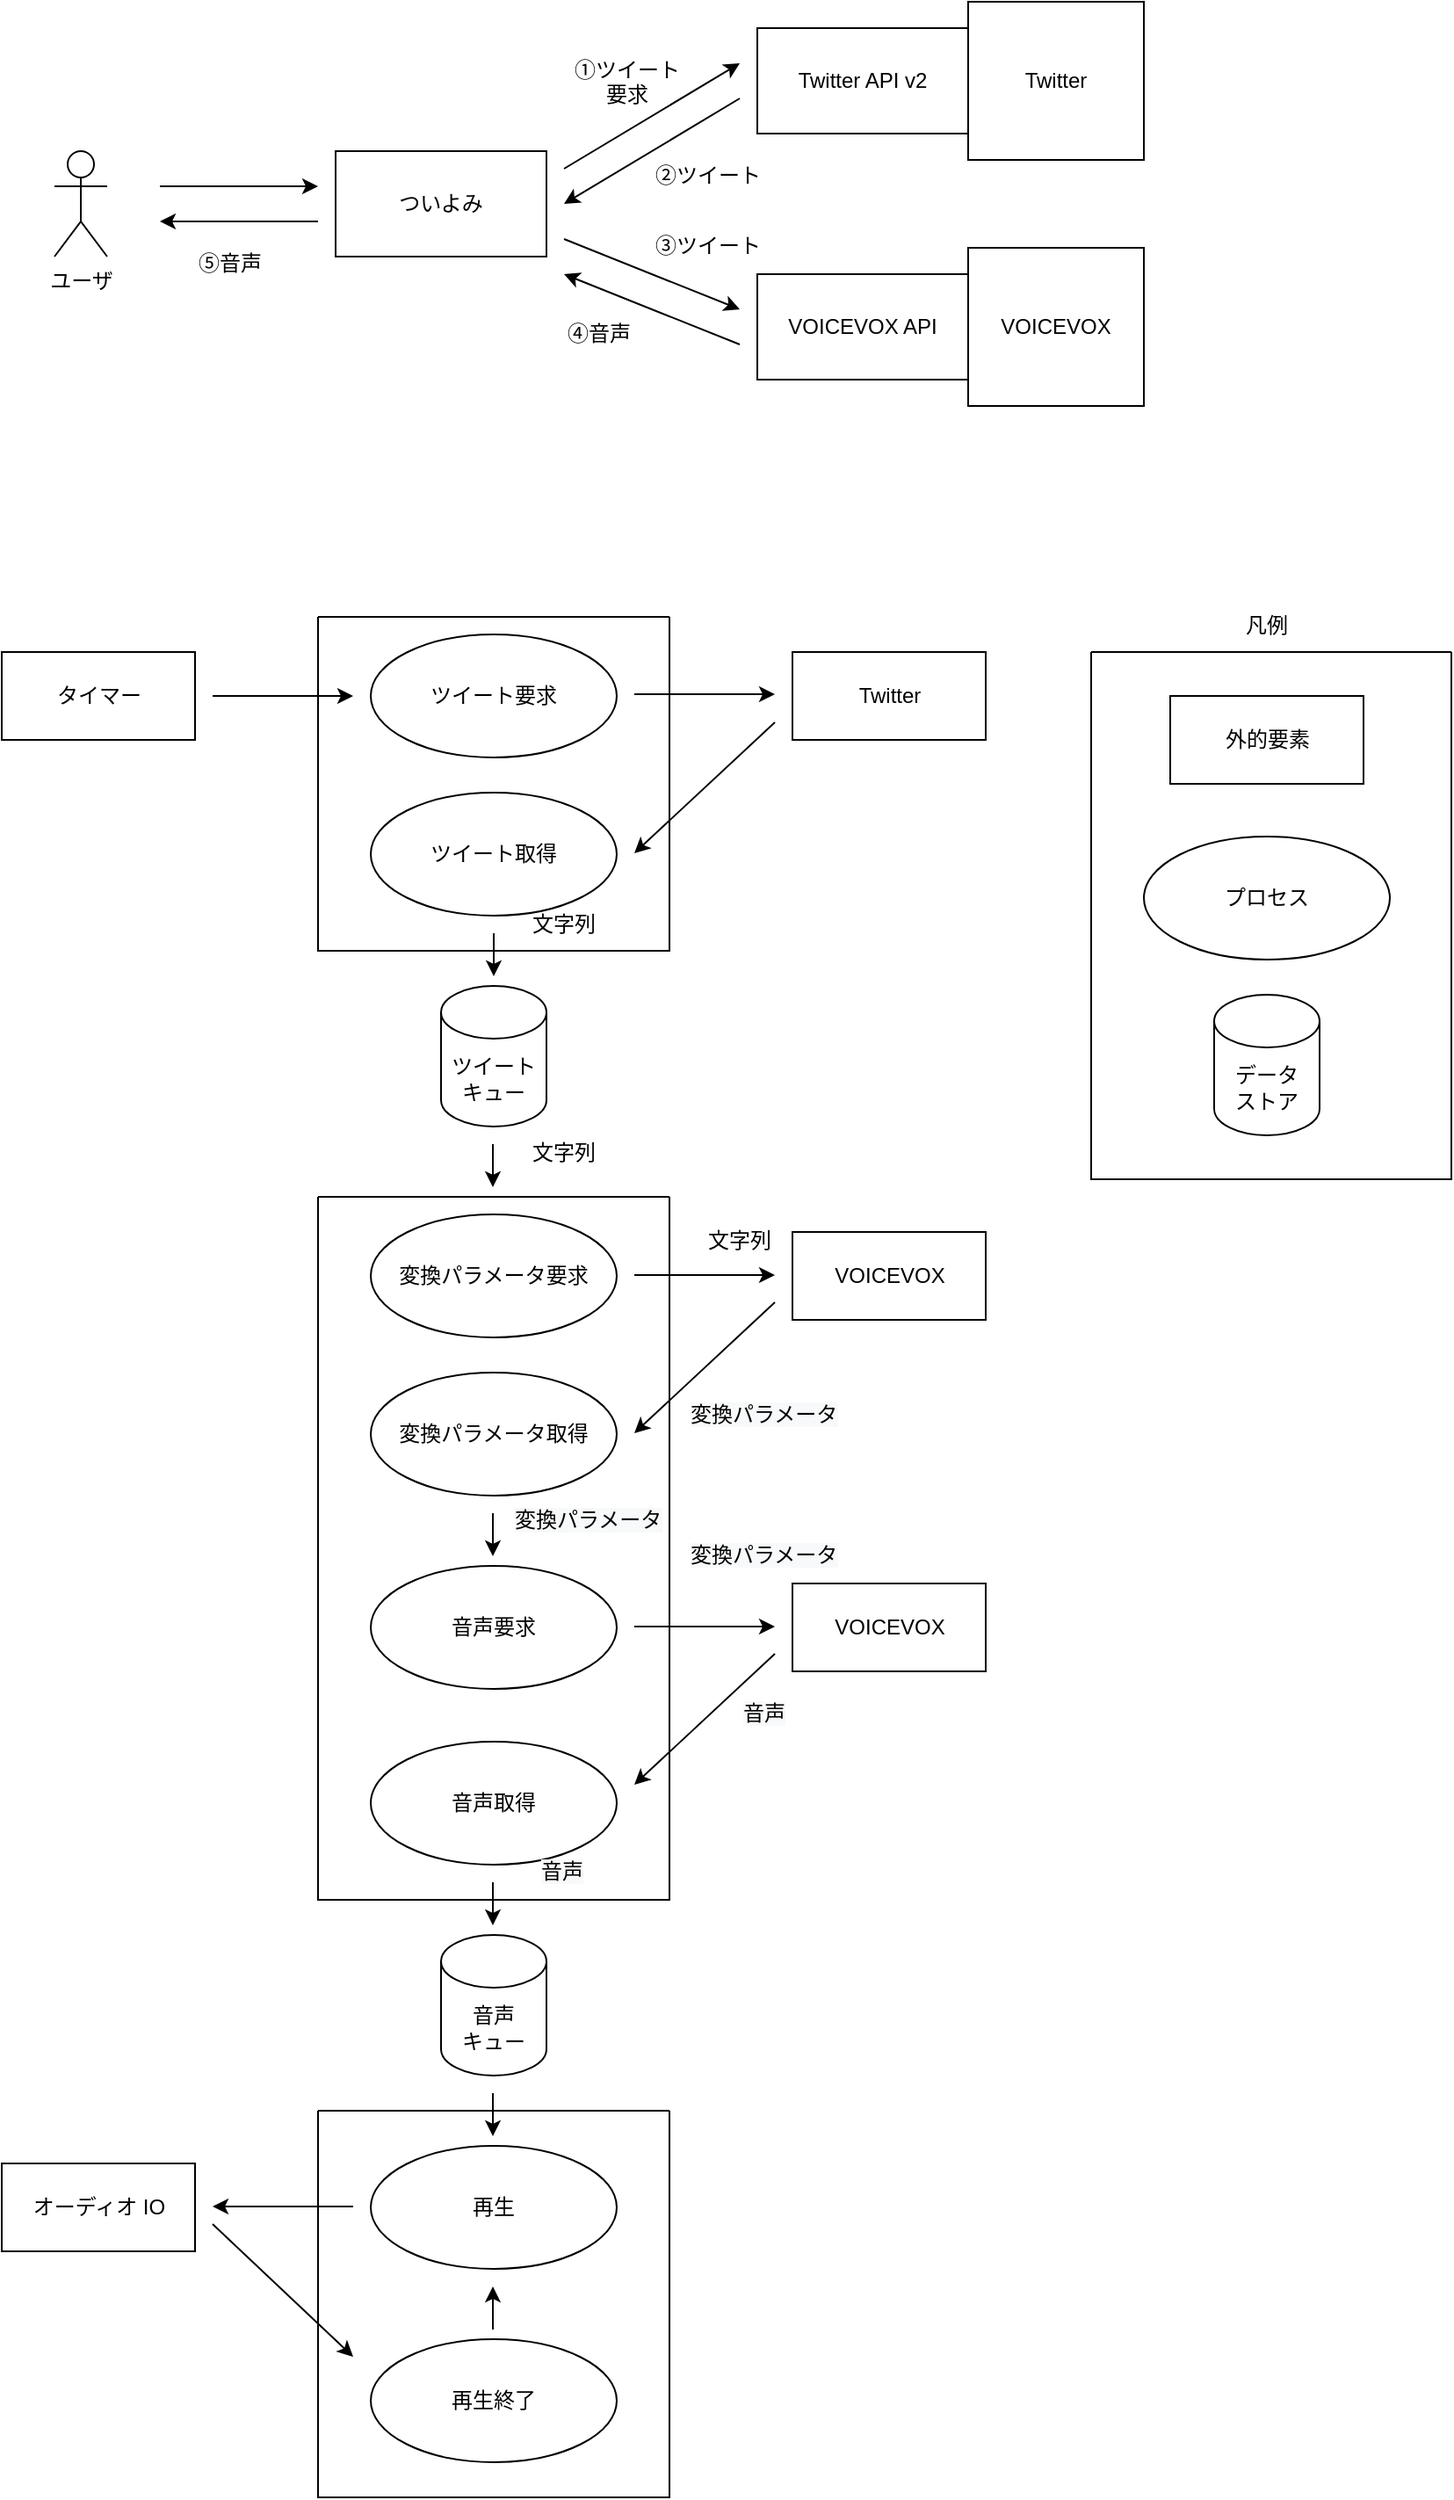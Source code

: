<mxfile version="18.0.4" type="device"><diagram name="Page-1" id="55a83fd1-7818-8e21-69c5-c3457e3827bb"><mxGraphModel dx="2574" dy="1524" grid="1" gridSize="10" guides="1" tooltips="1" connect="1" arrows="1" fold="1" page="1" pageScale="1" pageWidth="1100" pageHeight="850" background="none" math="0" shadow="0"><root><mxCell id="0"/><mxCell id="1" parent="0"/><mxCell id="fkWOzw_8tpfbvNs06lx3-1" value="ユーザ" style="shape=umlActor;verticalLabelPosition=bottom;verticalAlign=top;html=1;outlineConnect=0;" vertex="1" parent="1"><mxGeometry x="160" y="160" width="30" height="60" as="geometry"/></mxCell><mxCell id="fkWOzw_8tpfbvNs06lx3-2" value="ついよみ" style="rounded=0;whiteSpace=wrap;html=1;" vertex="1" parent="1"><mxGeometry x="320" y="160" width="120" height="60" as="geometry"/></mxCell><mxCell id="fkWOzw_8tpfbvNs06lx3-3" value="Twitter API v2" style="rounded=0;whiteSpace=wrap;html=1;" vertex="1" parent="1"><mxGeometry x="560" y="90" width="120" height="60" as="geometry"/></mxCell><mxCell id="fkWOzw_8tpfbvNs06lx3-4" value="VOICEVOX API" style="rounded=0;whiteSpace=wrap;html=1;" vertex="1" parent="1"><mxGeometry x="560" y="230" width="120" height="60" as="geometry"/></mxCell><mxCell id="fkWOzw_8tpfbvNs06lx3-5" value="" style="endArrow=classic;html=1;rounded=0;" edge="1" parent="1"><mxGeometry width="50" height="50" relative="1" as="geometry"><mxPoint x="450" y="170" as="sourcePoint"/><mxPoint x="550" y="110" as="targetPoint"/></mxGeometry></mxCell><mxCell id="fkWOzw_8tpfbvNs06lx3-6" value="" style="endArrow=classic;html=1;rounded=0;" edge="1" parent="1"><mxGeometry width="50" height="50" relative="1" as="geometry"><mxPoint x="550" y="130" as="sourcePoint"/><mxPoint x="450" y="190" as="targetPoint"/></mxGeometry></mxCell><mxCell id="fkWOzw_8tpfbvNs06lx3-7" value="" style="endArrow=classic;html=1;rounded=0;" edge="1" parent="1"><mxGeometry width="50" height="50" relative="1" as="geometry"><mxPoint x="450" y="210" as="sourcePoint"/><mxPoint x="550" y="250" as="targetPoint"/></mxGeometry></mxCell><mxCell id="fkWOzw_8tpfbvNs06lx3-8" value="" style="endArrow=classic;html=1;rounded=0;" edge="1" parent="1"><mxGeometry width="50" height="50" relative="1" as="geometry"><mxPoint x="550" y="270" as="sourcePoint"/><mxPoint x="450" y="230" as="targetPoint"/></mxGeometry></mxCell><mxCell id="fkWOzw_8tpfbvNs06lx3-11" value="" style="endArrow=classic;html=1;rounded=0;" edge="1" parent="1"><mxGeometry width="50" height="50" relative="1" as="geometry"><mxPoint x="220" y="180" as="sourcePoint"/><mxPoint x="310" y="180" as="targetPoint"/></mxGeometry></mxCell><mxCell id="fkWOzw_8tpfbvNs06lx3-12" value="" style="endArrow=classic;html=1;rounded=0;" edge="1" parent="1"><mxGeometry width="50" height="50" relative="1" as="geometry"><mxPoint x="310" y="200" as="sourcePoint"/><mxPoint x="220" y="200" as="targetPoint"/></mxGeometry></mxCell><mxCell id="fkWOzw_8tpfbvNs06lx3-15" value="Twitter" style="rounded=0;whiteSpace=wrap;html=1;" vertex="1" parent="1"><mxGeometry x="680" y="75" width="100" height="90" as="geometry"/></mxCell><mxCell id="fkWOzw_8tpfbvNs06lx3-16" value="VOICEVOX" style="rounded=0;whiteSpace=wrap;html=1;" vertex="1" parent="1"><mxGeometry x="680" y="215" width="100" height="90" as="geometry"/></mxCell><mxCell id="fkWOzw_8tpfbvNs06lx3-18" value="&lt;div style=&quot;text-align: center;&quot;&gt;&lt;span style=&quot;background-color: initial;&quot;&gt;②ツイート&lt;/span&gt;&lt;/div&gt;" style="text;whiteSpace=wrap;html=1;" vertex="1" parent="1"><mxGeometry x="500" y="160" width="70" height="30" as="geometry"/></mxCell><mxCell id="fkWOzw_8tpfbvNs06lx3-19" value="&lt;div style=&quot;text-align: center;&quot;&gt;③ツイート&lt;/div&gt;" style="text;whiteSpace=wrap;html=1;" vertex="1" parent="1"><mxGeometry x="500" y="200" width="70" height="30" as="geometry"/></mxCell><mxCell id="fkWOzw_8tpfbvNs06lx3-20" value="&lt;div style=&quot;text-align: center;&quot;&gt;④音声&lt;/div&gt;" style="text;whiteSpace=wrap;html=1;" vertex="1" parent="1"><mxGeometry x="450" y="250" width="70" height="30" as="geometry"/></mxCell><mxCell id="fkWOzw_8tpfbvNs06lx3-21" value="&lt;div style=&quot;text-align: center;&quot;&gt;&lt;span style=&quot;background-color: initial;&quot;&gt;①ツイート要求&lt;/span&gt;&lt;/div&gt;" style="text;whiteSpace=wrap;html=1;" vertex="1" parent="1"><mxGeometry x="450" y="100" width="70" height="25" as="geometry"/></mxCell><mxCell id="fkWOzw_8tpfbvNs06lx3-22" value="&lt;div style=&quot;text-align: center;&quot;&gt;⑤音声&lt;/div&gt;" style="text;whiteSpace=wrap;html=1;" vertex="1" parent="1"><mxGeometry x="240" y="210" width="40" height="30" as="geometry"/></mxCell><mxCell id="fkWOzw_8tpfbvNs06lx3-23" value="タイマー" style="html=1;" vertex="1" parent="1"><mxGeometry x="130" y="445" width="110" height="50" as="geometry"/></mxCell><mxCell id="fkWOzw_8tpfbvNs06lx3-24" value="ツイート要求" style="ellipse;whiteSpace=wrap;html=1;" vertex="1" parent="1"><mxGeometry x="340" y="435" width="140" height="70" as="geometry"/></mxCell><mxCell id="fkWOzw_8tpfbvNs06lx3-25" value="" style="endArrow=classic;html=1;rounded=0;" edge="1" parent="1"><mxGeometry width="50" height="50" relative="1" as="geometry"><mxPoint x="250" y="470" as="sourcePoint"/><mxPoint x="330" y="470" as="targetPoint"/><Array as="points"/></mxGeometry></mxCell><mxCell id="fkWOzw_8tpfbvNs06lx3-26" value="" style="endArrow=classic;html=1;rounded=0;" edge="1" parent="1"><mxGeometry width="50" height="50" relative="1" as="geometry"><mxPoint x="570" y="485" as="sourcePoint"/><mxPoint x="490" y="559.5" as="targetPoint"/><Array as="points"/></mxGeometry></mxCell><mxCell id="fkWOzw_8tpfbvNs06lx3-27" value="Twitter" style="html=1;" vertex="1" parent="1"><mxGeometry x="580" y="445" width="110" height="50" as="geometry"/></mxCell><mxCell id="fkWOzw_8tpfbvNs06lx3-28" value="" style="endArrow=classic;html=1;rounded=0;" edge="1" parent="1"><mxGeometry width="50" height="50" relative="1" as="geometry"><mxPoint x="490" y="469" as="sourcePoint"/><mxPoint x="570" y="469" as="targetPoint"/><Array as="points"/></mxGeometry></mxCell><mxCell id="fkWOzw_8tpfbvNs06lx3-29" value="ツイート取得" style="ellipse;whiteSpace=wrap;html=1;" vertex="1" parent="1"><mxGeometry x="340" y="525" width="140" height="70" as="geometry"/></mxCell><mxCell id="fkWOzw_8tpfbvNs06lx3-30" value="ツイートキュー" style="shape=cylinder3;whiteSpace=wrap;html=1;boundedLbl=1;backgroundOutline=1;size=15;" vertex="1" parent="1"><mxGeometry x="380" y="635" width="60" height="80" as="geometry"/></mxCell><mxCell id="fkWOzw_8tpfbvNs06lx3-31" value="" style="endArrow=classic;html=1;rounded=0;" edge="1" parent="1"><mxGeometry width="50" height="50" relative="1" as="geometry"><mxPoint x="410" y="605" as="sourcePoint"/><mxPoint x="410" y="629.5" as="targetPoint"/><Array as="points"/></mxGeometry></mxCell><mxCell id="fkWOzw_8tpfbvNs06lx3-32" value="" style="endArrow=classic;html=1;rounded=0;" edge="1" parent="1"><mxGeometry width="50" height="50" relative="1" as="geometry"><mxPoint x="409.5" y="725" as="sourcePoint"/><mxPoint x="409.5" y="749.5" as="targetPoint"/><Array as="points"/></mxGeometry></mxCell><mxCell id="fkWOzw_8tpfbvNs06lx3-33" value="変換パラメータ要求" style="ellipse;whiteSpace=wrap;html=1;" vertex="1" parent="1"><mxGeometry x="340" y="765" width="140" height="70" as="geometry"/></mxCell><mxCell id="fkWOzw_8tpfbvNs06lx3-35" value="文字列" style="text;html=1;strokeColor=none;fillColor=none;align=center;verticalAlign=middle;whiteSpace=wrap;rounded=0;" vertex="1" parent="1"><mxGeometry x="420" y="715" width="60" height="30" as="geometry"/></mxCell><mxCell id="fkWOzw_8tpfbvNs06lx3-36" value="" style="endArrow=classic;html=1;rounded=0;" edge="1" parent="1"><mxGeometry width="50" height="50" relative="1" as="geometry"><mxPoint x="490" y="799.5" as="sourcePoint"/><mxPoint x="570" y="799.5" as="targetPoint"/><Array as="points"/></mxGeometry></mxCell><mxCell id="fkWOzw_8tpfbvNs06lx3-37" value="VOICEVOX" style="html=1;" vertex="1" parent="1"><mxGeometry x="580" y="775" width="110" height="50" as="geometry"/></mxCell><mxCell id="fkWOzw_8tpfbvNs06lx3-38" value="" style="endArrow=classic;html=1;rounded=0;" edge="1" parent="1"><mxGeometry width="50" height="50" relative="1" as="geometry"><mxPoint x="570" y="815" as="sourcePoint"/><mxPoint x="490" y="889.5" as="targetPoint"/><Array as="points"/></mxGeometry></mxCell><mxCell id="fkWOzw_8tpfbvNs06lx3-39" value="変換パラメータ取得" style="ellipse;whiteSpace=wrap;html=1;" vertex="1" parent="1"><mxGeometry x="340" y="855" width="140" height="70" as="geometry"/></mxCell><mxCell id="fkWOzw_8tpfbvNs06lx3-44" value="" style="endArrow=classic;html=1;rounded=0;" edge="1" parent="1"><mxGeometry width="50" height="50" relative="1" as="geometry"><mxPoint x="409.5" y="935" as="sourcePoint"/><mxPoint x="409.5" y="959.5" as="targetPoint"/><Array as="points"/></mxGeometry></mxCell><mxCell id="fkWOzw_8tpfbvNs06lx3-45" value="音声要求" style="ellipse;whiteSpace=wrap;html=1;" vertex="1" parent="1"><mxGeometry x="340" y="965" width="140" height="70" as="geometry"/></mxCell><mxCell id="fkWOzw_8tpfbvNs06lx3-46" value="&lt;span style=&quot;color: rgb(0, 0, 0); font-family: Helvetica; font-size: 12px; font-style: normal; font-variant-ligatures: normal; font-variant-caps: normal; font-weight: 400; letter-spacing: normal; orphans: 2; text-align: center; text-indent: 0px; text-transform: none; widows: 2; word-spacing: 0px; -webkit-text-stroke-width: 0px; background-color: rgb(248, 249, 250); text-decoration-thickness: initial; text-decoration-style: initial; text-decoration-color: initial; float: none; display: inline !important;&quot;&gt;変換パラメータ&lt;/span&gt;" style="text;whiteSpace=wrap;html=1;" vertex="1" parent="1"><mxGeometry x="520" y="865" width="110" height="30" as="geometry"/></mxCell><mxCell id="fkWOzw_8tpfbvNs06lx3-50" value="VOICEVOX" style="html=1;" vertex="1" parent="1"><mxGeometry x="580" y="975" width="110" height="50" as="geometry"/></mxCell><mxCell id="fkWOzw_8tpfbvNs06lx3-51" value="" style="endArrow=classic;html=1;rounded=0;" edge="1" parent="1"><mxGeometry width="50" height="50" relative="1" as="geometry"><mxPoint x="490" y="999.5" as="sourcePoint"/><mxPoint x="570" y="999.5" as="targetPoint"/><Array as="points"/></mxGeometry></mxCell><mxCell id="fkWOzw_8tpfbvNs06lx3-52" value="&lt;span style=&quot;color: rgb(0, 0, 0); font-family: Helvetica; font-size: 12px; font-style: normal; font-variant-ligatures: normal; font-variant-caps: normal; font-weight: 400; letter-spacing: normal; orphans: 2; text-align: center; text-indent: 0px; text-transform: none; widows: 2; word-spacing: 0px; -webkit-text-stroke-width: 0px; background-color: rgb(248, 249, 250); text-decoration-thickness: initial; text-decoration-style: initial; text-decoration-color: initial; float: none; display: inline !important;&quot;&gt;変換パラメータ&lt;/span&gt;" style="text;whiteSpace=wrap;html=1;" vertex="1" parent="1"><mxGeometry x="520" y="945" width="110" height="30" as="geometry"/></mxCell><mxCell id="fkWOzw_8tpfbvNs06lx3-53" value="" style="endArrow=classic;html=1;rounded=0;" edge="1" parent="1"><mxGeometry width="50" height="50" relative="1" as="geometry"><mxPoint x="570" y="1015" as="sourcePoint"/><mxPoint x="490" y="1089.5" as="targetPoint"/><Array as="points"/></mxGeometry></mxCell><mxCell id="fkWOzw_8tpfbvNs06lx3-54" value="&lt;span style=&quot;color: rgb(0, 0, 0); font-family: Helvetica; font-size: 12px; font-style: normal; font-variant-ligatures: normal; font-variant-caps: normal; font-weight: 400; letter-spacing: normal; orphans: 2; text-align: center; text-indent: 0px; text-transform: none; widows: 2; word-spacing: 0px; -webkit-text-stroke-width: 0px; background-color: rgb(248, 249, 250); text-decoration-thickness: initial; text-decoration-style: initial; text-decoration-color: initial; float: none; display: inline !important;&quot;&gt;音声&lt;/span&gt;" style="text;whiteSpace=wrap;html=1;" vertex="1" parent="1"><mxGeometry x="550" y="1035" width="110" height="30" as="geometry"/></mxCell><mxCell id="fkWOzw_8tpfbvNs06lx3-56" value="音声取得" style="ellipse;whiteSpace=wrap;html=1;" vertex="1" parent="1"><mxGeometry x="340" y="1065" width="140" height="70" as="geometry"/></mxCell><mxCell id="fkWOzw_8tpfbvNs06lx3-57" value="音声&lt;br&gt;キュー" style="shape=cylinder3;whiteSpace=wrap;html=1;boundedLbl=1;backgroundOutline=1;size=15;" vertex="1" parent="1"><mxGeometry x="380" y="1175" width="60" height="80" as="geometry"/></mxCell><mxCell id="fkWOzw_8tpfbvNs06lx3-58" value="" style="endArrow=classic;html=1;rounded=0;" edge="1" parent="1"><mxGeometry width="50" height="50" relative="1" as="geometry"><mxPoint x="409.5" y="1145" as="sourcePoint"/><mxPoint x="409.5" y="1169.5" as="targetPoint"/><Array as="points"/></mxGeometry></mxCell><mxCell id="fkWOzw_8tpfbvNs06lx3-60" value="" style="endArrow=classic;html=1;rounded=0;" edge="1" parent="1"><mxGeometry width="50" height="50" relative="1" as="geometry"><mxPoint x="409.5" y="1265" as="sourcePoint"/><mxPoint x="409.5" y="1289.5" as="targetPoint"/><Array as="points"/></mxGeometry></mxCell><mxCell id="fkWOzw_8tpfbvNs06lx3-61" value="再生" style="ellipse;whiteSpace=wrap;html=1;" vertex="1" parent="1"><mxGeometry x="340" y="1295" width="140" height="70" as="geometry"/></mxCell><mxCell id="fkWOzw_8tpfbvNs06lx3-62" value="オーディオ IO" style="html=1;" vertex="1" parent="1"><mxGeometry x="130" y="1305" width="110" height="50" as="geometry"/></mxCell><mxCell id="fkWOzw_8tpfbvNs06lx3-63" value="" style="endArrow=classic;html=1;rounded=0;" edge="1" parent="1"><mxGeometry width="50" height="50" relative="1" as="geometry"><mxPoint x="330" y="1329.5" as="sourcePoint"/><mxPoint x="250" y="1329.5" as="targetPoint"/><Array as="points"/></mxGeometry></mxCell><mxCell id="fkWOzw_8tpfbvNs06lx3-64" value="" style="endArrow=classic;html=1;rounded=0;" edge="1" parent="1"><mxGeometry width="50" height="50" relative="1" as="geometry"><mxPoint x="250" y="1339.5" as="sourcePoint"/><mxPoint x="330" y="1415" as="targetPoint"/><Array as="points"/></mxGeometry></mxCell><mxCell id="fkWOzw_8tpfbvNs06lx3-65" value="再生終了" style="ellipse;whiteSpace=wrap;html=1;" vertex="1" parent="1"><mxGeometry x="340" y="1405" width="140" height="70" as="geometry"/></mxCell><mxCell id="fkWOzw_8tpfbvNs06lx3-66" value="" style="endArrow=classic;html=1;rounded=0;" edge="1" parent="1"><mxGeometry width="50" height="50" relative="1" as="geometry"><mxPoint x="409.5" y="1399.5" as="sourcePoint"/><mxPoint x="409.5" y="1375" as="targetPoint"/><Array as="points"/></mxGeometry></mxCell><mxCell id="fkWOzw_8tpfbvNs06lx3-67" value="" style="swimlane;startSize=0;" vertex="1" parent="1"><mxGeometry x="310" y="425" width="200" height="190" as="geometry"/></mxCell><mxCell id="fkWOzw_8tpfbvNs06lx3-34" value="文字列" style="text;html=1;strokeColor=none;fillColor=none;align=center;verticalAlign=middle;whiteSpace=wrap;rounded=0;" vertex="1" parent="fkWOzw_8tpfbvNs06lx3-67"><mxGeometry x="110" y="160" width="60" height="30" as="geometry"/></mxCell><mxCell id="fkWOzw_8tpfbvNs06lx3-68" value="" style="swimlane;startSize=0;" vertex="1" parent="1"><mxGeometry x="310" y="755" width="200" height="400" as="geometry"/></mxCell><mxCell id="fkWOzw_8tpfbvNs06lx3-59" value="&lt;span style=&quot;color: rgb(0, 0, 0); font-family: Helvetica; font-size: 12px; font-style: normal; font-variant-ligatures: normal; font-variant-caps: normal; font-weight: 400; letter-spacing: normal; orphans: 2; text-align: center; text-indent: 0px; text-transform: none; widows: 2; word-spacing: 0px; -webkit-text-stroke-width: 0px; background-color: rgb(248, 249, 250); text-decoration-thickness: initial; text-decoration-style: initial; text-decoration-color: initial; float: none; display: inline !important;&quot;&gt;音声&lt;/span&gt;" style="text;whiteSpace=wrap;html=1;" vertex="1" parent="fkWOzw_8tpfbvNs06lx3-68"><mxGeometry x="125" y="370" width="110" height="30" as="geometry"/></mxCell><mxCell id="fkWOzw_8tpfbvNs06lx3-49" value="&lt;span style=&quot;color: rgb(0, 0, 0); font-family: Helvetica; font-size: 12px; font-style: normal; font-variant-ligatures: normal; font-variant-caps: normal; font-weight: 400; letter-spacing: normal; orphans: 2; text-align: center; text-indent: 0px; text-transform: none; widows: 2; word-spacing: 0px; -webkit-text-stroke-width: 0px; background-color: rgb(248, 249, 250); text-decoration-thickness: initial; text-decoration-style: initial; text-decoration-color: initial; float: none; display: inline !important;&quot;&gt;変換パラメータ&lt;/span&gt;" style="text;whiteSpace=wrap;html=1;" vertex="1" parent="fkWOzw_8tpfbvNs06lx3-68"><mxGeometry x="110" y="170" width="110" height="30" as="geometry"/></mxCell><mxCell id="fkWOzw_8tpfbvNs06lx3-70" value="" style="swimlane;startSize=0;" vertex="1" parent="1"><mxGeometry x="310" y="1275" width="200" height="220" as="geometry"/></mxCell><mxCell id="fkWOzw_8tpfbvNs06lx3-73" value="文字列" style="text;html=1;strokeColor=none;fillColor=none;align=center;verticalAlign=middle;whiteSpace=wrap;rounded=0;" vertex="1" parent="1"><mxGeometry x="520" y="765" width="60" height="30" as="geometry"/></mxCell><mxCell id="fkWOzw_8tpfbvNs06lx3-74" value="外的要素" style="html=1;" vertex="1" parent="1"><mxGeometry x="795" y="470" width="110" height="50" as="geometry"/></mxCell><mxCell id="fkWOzw_8tpfbvNs06lx3-75" value="プロセス" style="ellipse;whiteSpace=wrap;html=1;" vertex="1" parent="1"><mxGeometry x="780" y="550" width="140" height="70" as="geometry"/></mxCell><mxCell id="fkWOzw_8tpfbvNs06lx3-76" value="データ&lt;br&gt;ストア" style="shape=cylinder3;whiteSpace=wrap;html=1;boundedLbl=1;backgroundOutline=1;size=15;" vertex="1" parent="1"><mxGeometry x="820" y="640" width="60" height="80" as="geometry"/></mxCell><mxCell id="fkWOzw_8tpfbvNs06lx3-77" value="" style="swimlane;startSize=0;" vertex="1" parent="1"><mxGeometry x="750" y="445" width="205" height="300" as="geometry"/></mxCell><mxCell id="fkWOzw_8tpfbvNs06lx3-78" value="凡例" style="text;html=1;strokeColor=none;fillColor=none;align=center;verticalAlign=middle;whiteSpace=wrap;rounded=0;" vertex="1" parent="1"><mxGeometry x="820" y="415" width="60" height="30" as="geometry"/></mxCell></root></mxGraphModel></diagram></mxfile>